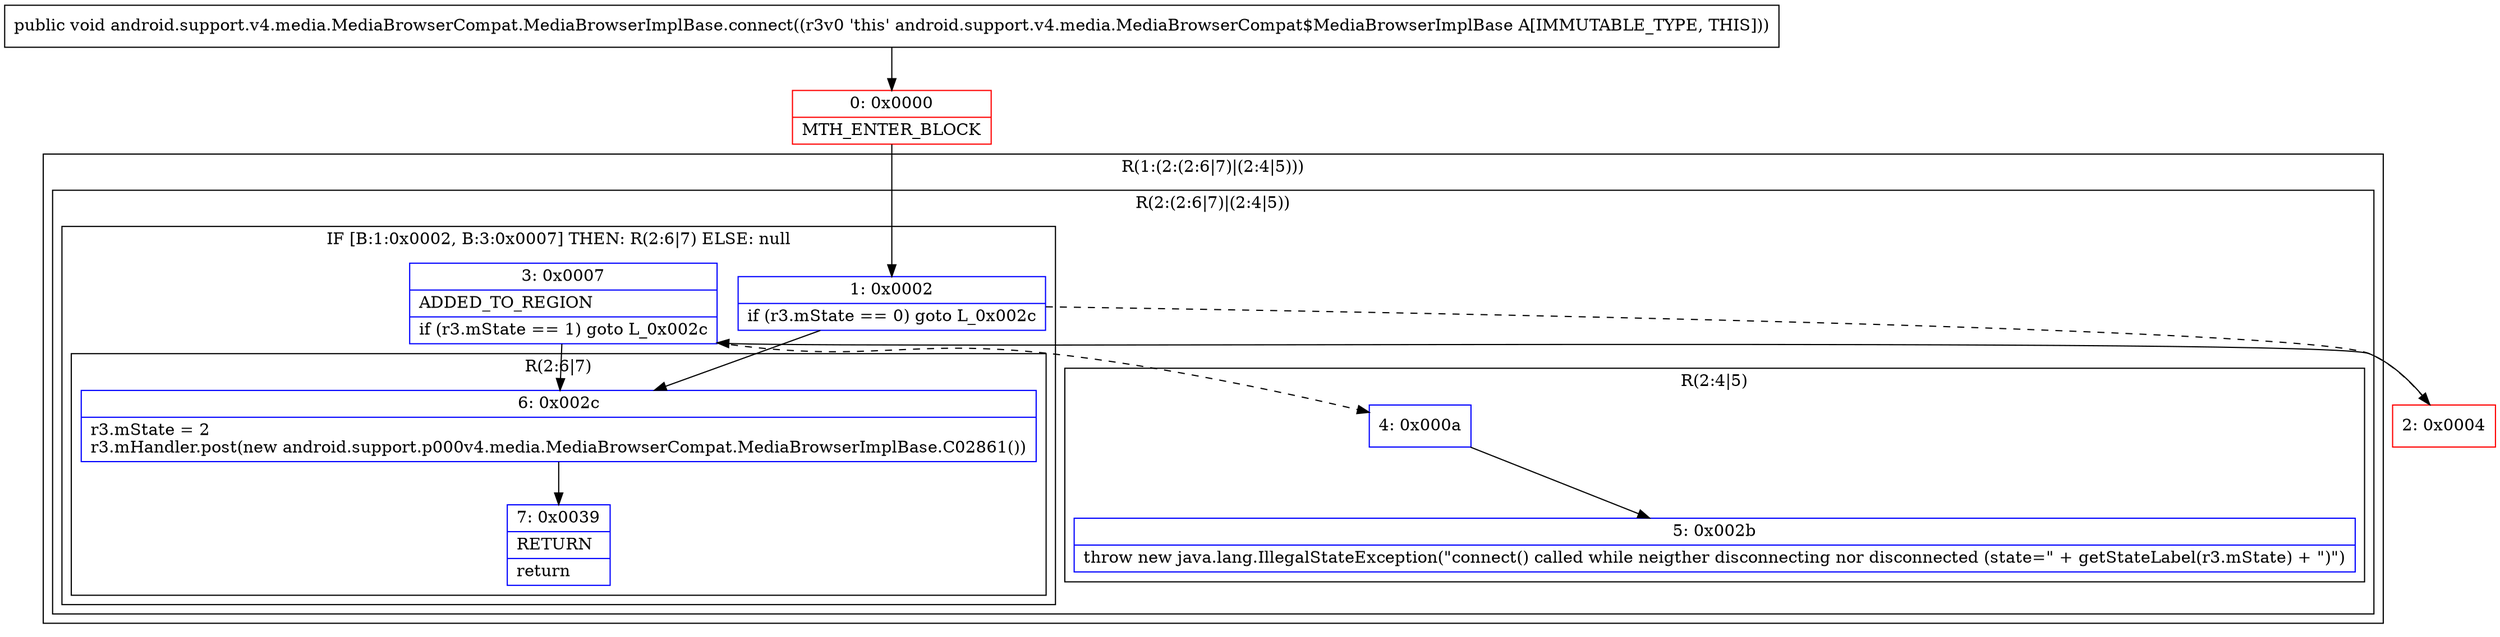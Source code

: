 digraph "CFG forandroid.support.v4.media.MediaBrowserCompat.MediaBrowserImplBase.connect()V" {
subgraph cluster_Region_951130422 {
label = "R(1:(2:(2:6|7)|(2:4|5)))";
node [shape=record,color=blue];
subgraph cluster_Region_2028448541 {
label = "R(2:(2:6|7)|(2:4|5))";
node [shape=record,color=blue];
subgraph cluster_IfRegion_1317370936 {
label = "IF [B:1:0x0002, B:3:0x0007] THEN: R(2:6|7) ELSE: null";
node [shape=record,color=blue];
Node_1 [shape=record,label="{1\:\ 0x0002|if (r3.mState == 0) goto L_0x002c\l}"];
Node_3 [shape=record,label="{3\:\ 0x0007|ADDED_TO_REGION\l|if (r3.mState == 1) goto L_0x002c\l}"];
subgraph cluster_Region_591282231 {
label = "R(2:6|7)";
node [shape=record,color=blue];
Node_6 [shape=record,label="{6\:\ 0x002c|r3.mState = 2\lr3.mHandler.post(new android.support.p000v4.media.MediaBrowserCompat.MediaBrowserImplBase.C02861())\l}"];
Node_7 [shape=record,label="{7\:\ 0x0039|RETURN\l|return\l}"];
}
}
subgraph cluster_Region_334923215 {
label = "R(2:4|5)";
node [shape=record,color=blue];
Node_4 [shape=record,label="{4\:\ 0x000a}"];
Node_5 [shape=record,label="{5\:\ 0x002b|throw new java.lang.IllegalStateException(\"connect() called while neigther disconnecting nor disconnected (state=\" + getStateLabel(r3.mState) + \")\")\l}"];
}
}
}
Node_0 [shape=record,color=red,label="{0\:\ 0x0000|MTH_ENTER_BLOCK\l}"];
Node_2 [shape=record,color=red,label="{2\:\ 0x0004}"];
MethodNode[shape=record,label="{public void android.support.v4.media.MediaBrowserCompat.MediaBrowserImplBase.connect((r3v0 'this' android.support.v4.media.MediaBrowserCompat$MediaBrowserImplBase A[IMMUTABLE_TYPE, THIS])) }"];
MethodNode -> Node_0;
Node_1 -> Node_2[style=dashed];
Node_1 -> Node_6;
Node_3 -> Node_4[style=dashed];
Node_3 -> Node_6;
Node_6 -> Node_7;
Node_4 -> Node_5;
Node_0 -> Node_1;
Node_2 -> Node_3;
}

